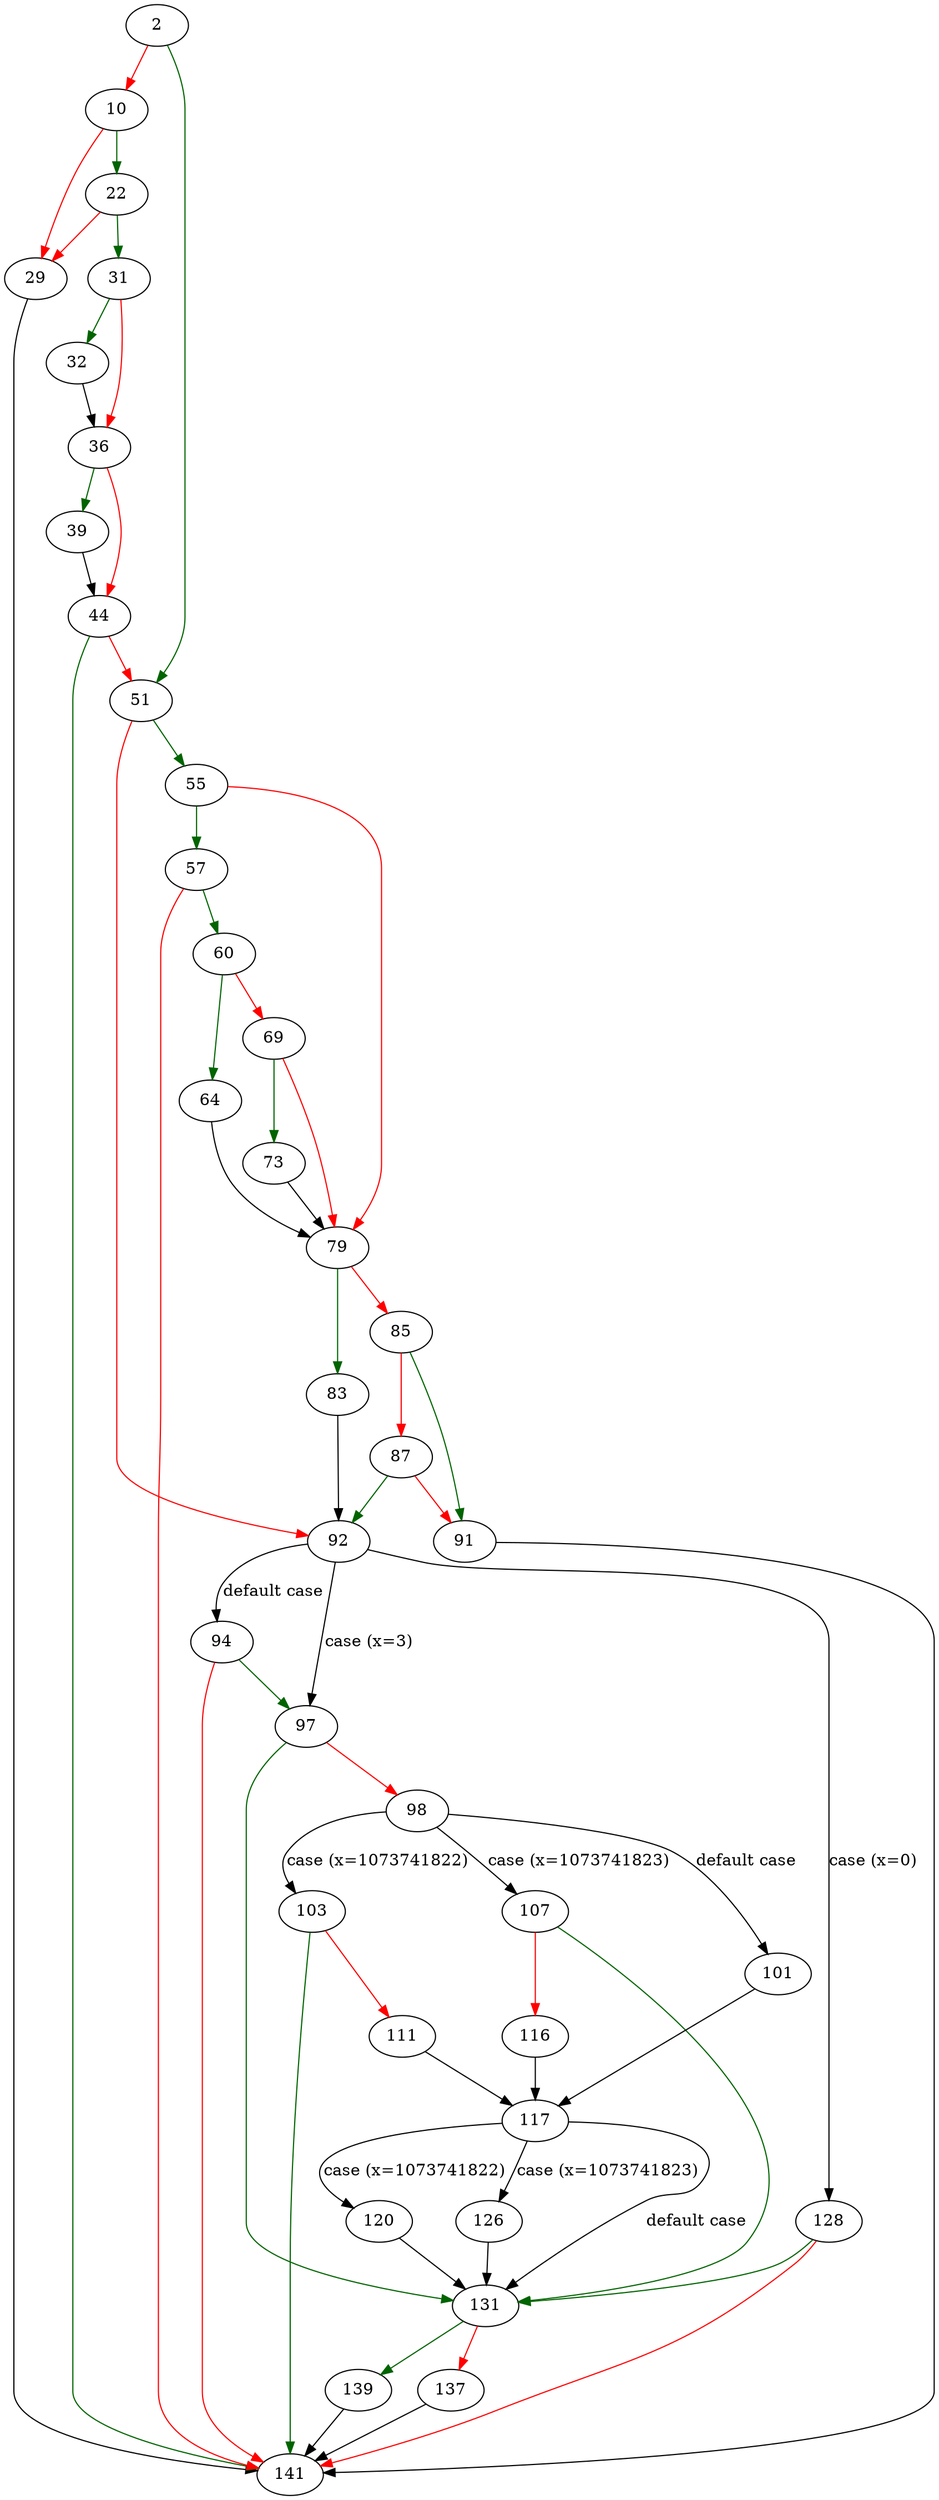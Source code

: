 strict digraph "lutimens" {
	// Node definitions.
	2 [entry=true];
	51;
	10;
	22;
	29;
	31;
	141;
	32;
	36;
	39;
	44;
	55;
	92;
	57;
	79;
	60;
	64;
	69;
	73;
	83;
	85;
	91;
	87;
	128;
	97;
	94;
	131;
	98;
	103;
	107;
	101;
	117;
	111;
	116;
	120;
	126;
	139;
	137;

	// Edge definitions.
	2 -> 51 [
		color=darkgreen
		cond=true
	];
	2 -> 10 [
		color=red
		cond=false
	];
	51 -> 55 [
		color=darkgreen
		cond=true
	];
	51 -> 92 [
		color=red
		cond=false
	];
	10 -> 22 [
		color=darkgreen
		cond=true
	];
	10 -> 29 [
		color=red
		cond=false
	];
	22 -> 29 [
		color=red
		cond=false
	];
	22 -> 31 [
		color=darkgreen
		cond=true
	];
	29 -> 141;
	31 -> 32 [
		color=darkgreen
		cond=true
	];
	31 -> 36 [
		color=red
		cond=false
	];
	32 -> 36;
	36 -> 39 [
		color=darkgreen
		cond=true
	];
	36 -> 44 [
		color=red
		cond=false
	];
	39 -> 44;
	44 -> 51 [
		color=red
		cond=false
	];
	44 -> 141 [
		color=darkgreen
		cond=true
	];
	55 -> 57 [
		color=darkgreen
		cond=true
	];
	55 -> 79 [
		color=red
		cond=false
	];
	92 -> 128 [
		cond="case (x=0)"
		label="case (x=0)"
	];
	92 -> 97 [
		cond="case (x=3)"
		label="case (x=3)"
	];
	92 -> 94 [
		cond="default case"
		label="default case"
	];
	57 -> 141 [
		color=red
		cond=false
	];
	57 -> 60 [
		color=darkgreen
		cond=true
	];
	79 -> 83 [
		color=darkgreen
		cond=true
	];
	79 -> 85 [
		color=red
		cond=false
	];
	60 -> 64 [
		color=darkgreen
		cond=true
	];
	60 -> 69 [
		color=red
		cond=false
	];
	64 -> 79;
	69 -> 79 [
		color=red
		cond=false
	];
	69 -> 73 [
		color=darkgreen
		cond=true
	];
	73 -> 79;
	83 -> 92;
	85 -> 91 [
		color=darkgreen
		cond=true
	];
	85 -> 87 [
		color=red
		cond=false
	];
	91 -> 141;
	87 -> 92 [
		color=darkgreen
		cond=true
	];
	87 -> 91 [
		color=red
		cond=false
	];
	128 -> 141 [
		color=red
		cond=false
	];
	128 -> 131 [
		color=darkgreen
		cond=true
	];
	97 -> 131 [
		color=darkgreen
		cond=true
	];
	97 -> 98 [
		color=red
		cond=false
	];
	94 -> 141 [
		color=red
		cond=false
	];
	94 -> 97 [
		color=darkgreen
		cond=true
	];
	131 -> 139 [
		color=darkgreen
		cond=true
	];
	131 -> 137 [
		color=red
		cond=false
	];
	98 -> 103 [
		cond="case (x=1073741822)"
		label="case (x=1073741822)"
	];
	98 -> 107 [
		cond="case (x=1073741823)"
		label="case (x=1073741823)"
	];
	98 -> 101 [
		cond="default case"
		label="default case"
	];
	103 -> 141 [
		color=darkgreen
		cond=true
	];
	103 -> 111 [
		color=red
		cond=false
	];
	107 -> 131 [
		color=darkgreen
		cond=true
	];
	107 -> 116 [
		color=red
		cond=false
	];
	101 -> 117;
	117 -> 131 [
		cond="default case"
		label="default case"
	];
	117 -> 120 [
		cond="case (x=1073741822)"
		label="case (x=1073741822)"
	];
	117 -> 126 [
		cond="case (x=1073741823)"
		label="case (x=1073741823)"
	];
	111 -> 117;
	116 -> 117;
	120 -> 131;
	126 -> 131;
	139 -> 141;
	137 -> 141;
}